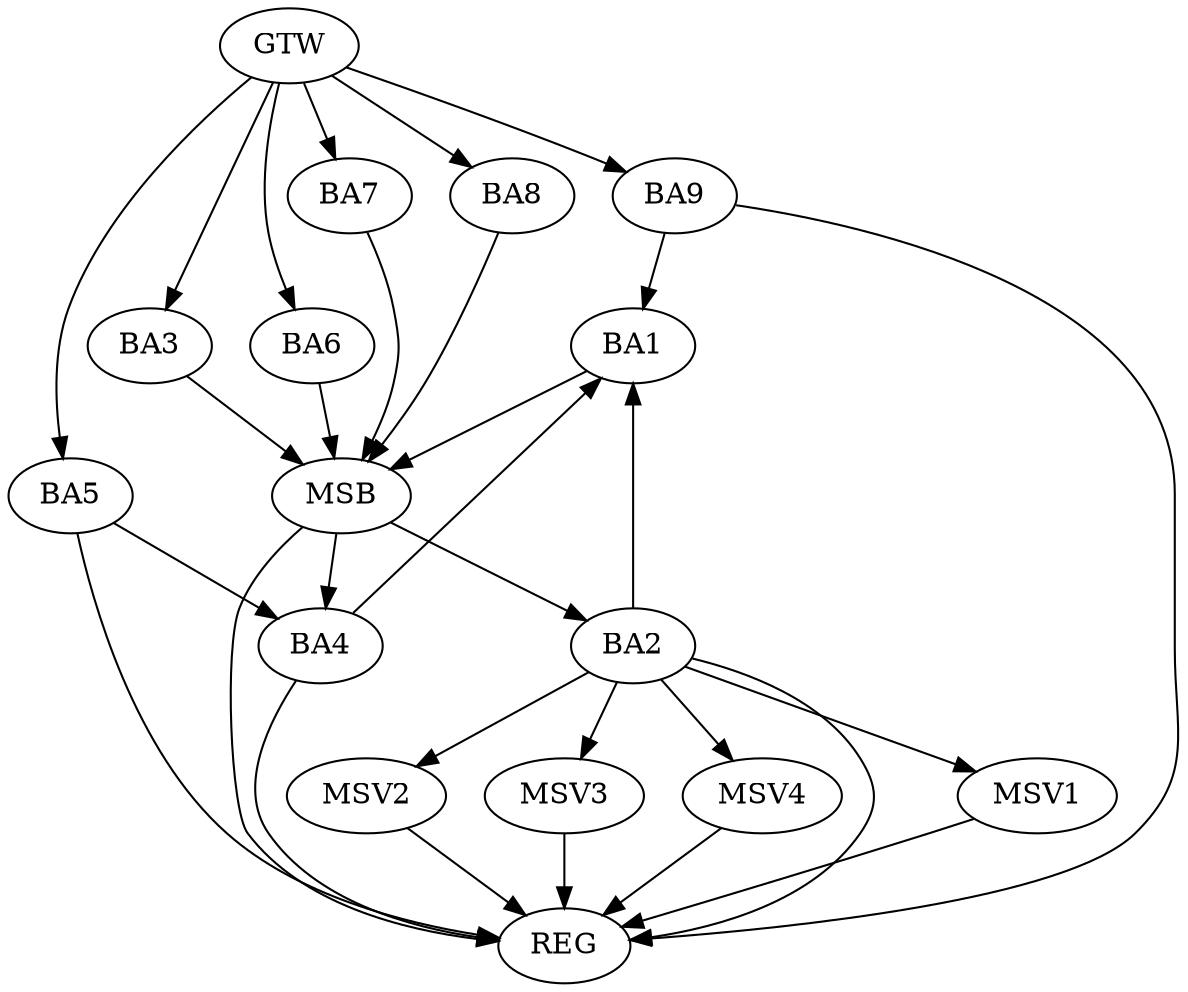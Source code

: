 strict digraph G {
  BA1 [ label="BA1" ];
  BA2 [ label="BA2" ];
  BA3 [ label="BA3" ];
  BA4 [ label="BA4" ];
  BA5 [ label="BA5" ];
  BA6 [ label="BA6" ];
  BA7 [ label="BA7" ];
  BA8 [ label="BA8" ];
  BA9 [ label="BA9" ];
  GTW [ label="GTW" ];
  REG [ label="REG" ];
  MSB [ label="MSB" ];
  MSV1 [ label="MSV1" ];
  MSV2 [ label="MSV2" ];
  MSV3 [ label="MSV3" ];
  MSV4 [ label="MSV4" ];
  BA2 -> BA1;
  BA4 -> BA1;
  BA5 -> BA4;
  BA9 -> BA1;
  GTW -> BA3;
  GTW -> BA5;
  GTW -> BA6;
  GTW -> BA7;
  GTW -> BA8;
  GTW -> BA9;
  BA2 -> REG;
  BA4 -> REG;
  BA5 -> REG;
  BA9 -> REG;
  BA1 -> MSB;
  MSB -> BA2;
  MSB -> REG;
  BA3 -> MSB;
  BA6 -> MSB;
  MSB -> BA4;
  BA7 -> MSB;
  BA8 -> MSB;
  BA2 -> MSV1;
  MSV1 -> REG;
  BA2 -> MSV2;
  MSV2 -> REG;
  BA2 -> MSV3;
  MSV3 -> REG;
  BA2 -> MSV4;
  MSV4 -> REG;
}
